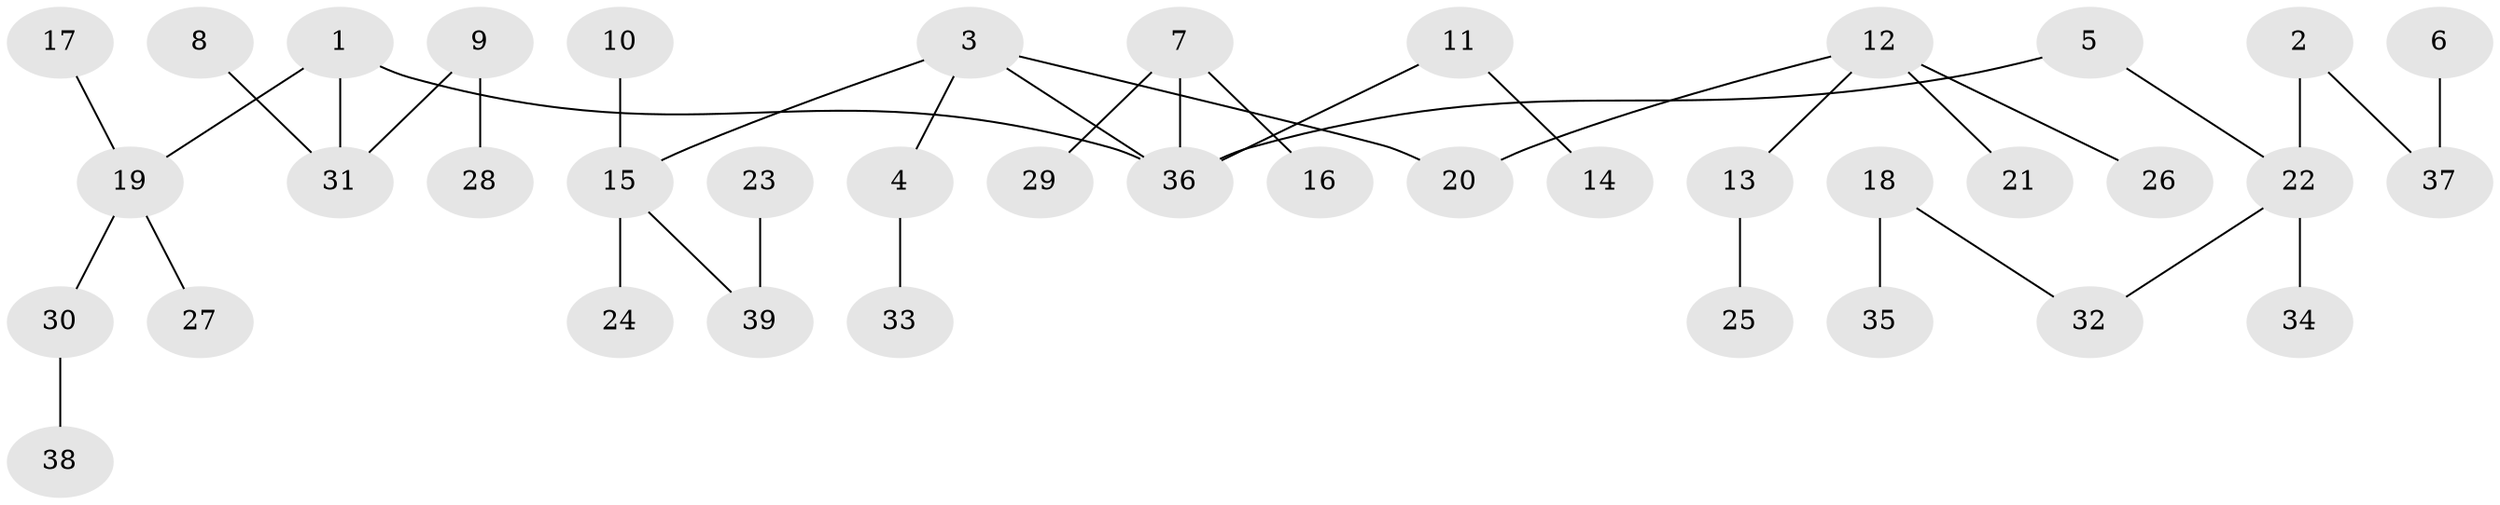 // original degree distribution, {6: 0.020833333333333332, 4: 0.09375, 5: 0.03125, 1: 0.5208333333333334, 3: 0.13541666666666666, 2: 0.19791666666666666}
// Generated by graph-tools (version 1.1) at 2025/37/03/04/25 23:37:30]
// undirected, 39 vertices, 38 edges
graph export_dot {
  node [color=gray90,style=filled];
  1;
  2;
  3;
  4;
  5;
  6;
  7;
  8;
  9;
  10;
  11;
  12;
  13;
  14;
  15;
  16;
  17;
  18;
  19;
  20;
  21;
  22;
  23;
  24;
  25;
  26;
  27;
  28;
  29;
  30;
  31;
  32;
  33;
  34;
  35;
  36;
  37;
  38;
  39;
  1 -- 19 [weight=1.0];
  1 -- 31 [weight=1.0];
  1 -- 36 [weight=1.0];
  2 -- 22 [weight=1.0];
  2 -- 37 [weight=1.0];
  3 -- 4 [weight=1.0];
  3 -- 15 [weight=1.0];
  3 -- 20 [weight=1.0];
  3 -- 36 [weight=1.0];
  4 -- 33 [weight=1.0];
  5 -- 22 [weight=1.0];
  5 -- 36 [weight=1.0];
  6 -- 37 [weight=1.0];
  7 -- 16 [weight=1.0];
  7 -- 29 [weight=1.0];
  7 -- 36 [weight=1.0];
  8 -- 31 [weight=1.0];
  9 -- 28 [weight=1.0];
  9 -- 31 [weight=1.0];
  10 -- 15 [weight=1.0];
  11 -- 14 [weight=1.0];
  11 -- 36 [weight=1.0];
  12 -- 13 [weight=1.0];
  12 -- 20 [weight=1.0];
  12 -- 21 [weight=1.0];
  12 -- 26 [weight=1.0];
  13 -- 25 [weight=1.0];
  15 -- 24 [weight=1.0];
  15 -- 39 [weight=1.0];
  17 -- 19 [weight=1.0];
  18 -- 32 [weight=1.0];
  18 -- 35 [weight=1.0];
  19 -- 27 [weight=1.0];
  19 -- 30 [weight=1.0];
  22 -- 32 [weight=1.0];
  22 -- 34 [weight=1.0];
  23 -- 39 [weight=1.0];
  30 -- 38 [weight=1.0];
}
